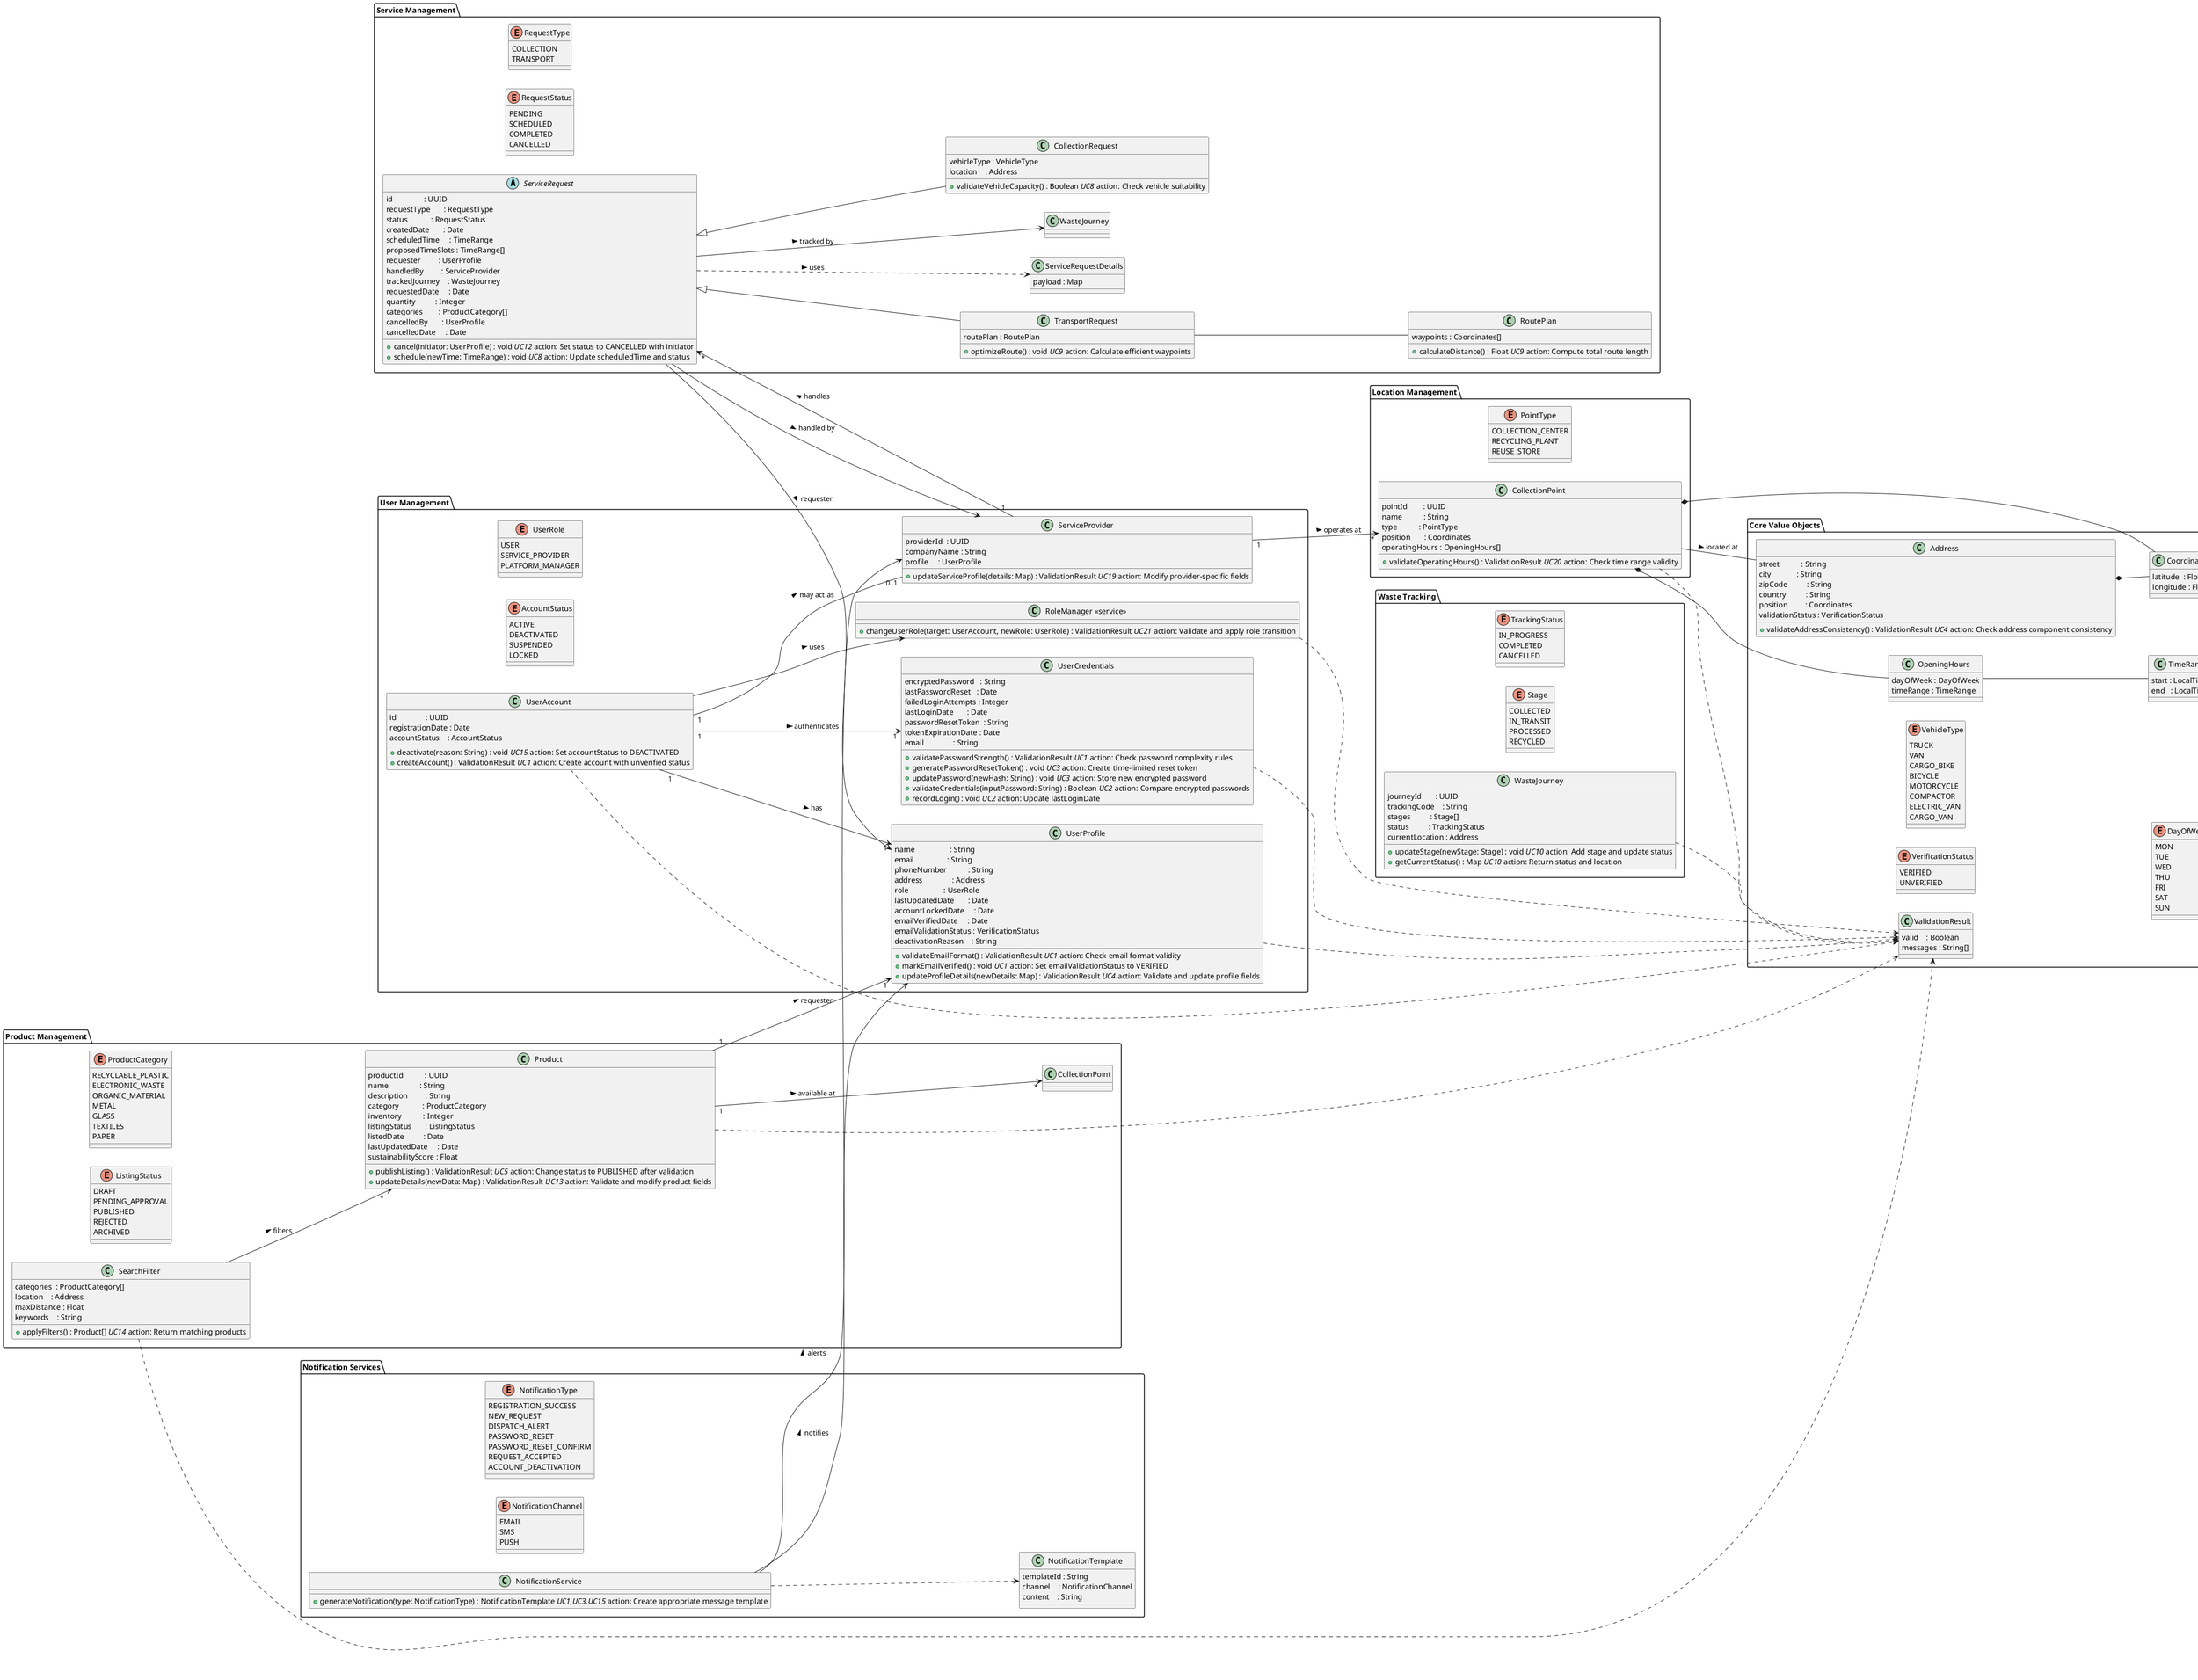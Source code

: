 @startuml  
left to right direction  
' ──────────────────────────────────────────────  
'  CORE VALUE OBJECTS  
' ──────────────────────────────────────────────  
package "Core Value Objects" {  
enum VerificationStatus {  
VERIFIED  
UNVERIFIED  
}  
enum VehicleType {  
TRUCK  
VAN  
CARGO_BIKE  
BICYCLE  
MOTORCYCLE  
COMPACTOR  
ELECTRIC_VAN  
CARGO_VAN  
}  
enum DayOfWeek {  
MON  
TUE  
WED  
THU  
FRI  
SAT  
SUN  
}  
class ValidationResult {  
valid    : Boolean  
messages : String[]  
}  
class Coordinates {  
latitude  : Float  
longitude : Float  
}  
class Address {  
street           : String  
city             : String  
zipCode          : String  
country          : String  
position         : Coordinates  
validationStatus : VerificationStatus  
+ validateAddressConsistency() : ValidationResult //UC4 //action: Check address component consistency  
}  
class TimeRange {  
start : LocalTime  
end   : LocalTime  
}  
class OpeningHours {  
dayOfWeek : DayOfWeek  
timeRange : TimeRange  
}  
Address *-- Coordinates  
OpeningHours -- TimeRange  
}  

' ──────────────────────────────────────────────  
'  USER MANAGEMENT  
' ──────────────────────────────────────────────  
package "User Management" {  
enum UserRole {  
USER  
SERVICE_PROVIDER  
PLATFORM_MANAGER  
}  
enum AccountStatus {  
ACTIVE  
DEACTIVATED  
SUSPENDED  
LOCKED  
}  
class UserAccount {  
id               : UUID  
registrationDate : Date  
accountStatus    : AccountStatus  
+ deactivate(reason: String) : void //UC15 //action: Set accountStatus to DEACTIVATED  
+ createAccount() : ValidationResult //UC1 //action: Create account with unverified status  
}  
class UserProfile {  
name                  : String  
email                 : String  
phoneNumber           : String  
address               : Address  
role                  : UserRole  
lastUpdatedDate       : Date  
accountLockedDate     : Date  
emailVerifiedDate     : Date  
emailValidationStatus : VerificationStatus  
deactivationReason    : String  
+ validateEmailFormat() : ValidationResult //UC1 //action: Check email format validity  
+ markEmailVerified() : void //UC1 //action: Set emailValidationStatus to VERIFIED  
+ updateProfileDetails(newDetails: Map) : ValidationResult //UC4 //action: Validate and update profile fields  
}  
class UserCredentials {  
encryptedPassword   : String  
lastPasswordReset   : Date  
failedLoginAttempts : Integer  
lastLoginDate       : Date  
passwordResetToken  : String  
tokenExpirationDate : Date  
email               : String  
+ validatePasswordStrength() : ValidationResult //UC1 //action: Check password complexity rules  
+ generatePasswordResetToken() : void //UC3 //action: Create time-limited reset token  
+ updatePassword(newHash: String) : void //UC3 //action: Store new encrypted password  
+ validateCredentials(inputPassword: String) : Boolean //UC2 //action: Compare encrypted passwords  
+ recordLogin() : void //UC2 //action: Update lastLoginDate  
}  
class ServiceProvider {  
providerId  : UUID  
companyName : String  
profile     : UserProfile  
+ updateServiceProfile(details: Map) : ValidationResult //UC19 //action: Modify provider-specific fields  
}  
class "RoleManager <<service>>" as RoleManager {  
+ changeUserRole(target: UserAccount, newRole: UserRole) : ValidationResult //UC21 //action: Validate and apply role transition  
}  
UserAccount ..> ValidationResult  
UserProfile ..> ValidationResult  
UserCredentials ..> ValidationResult  
RoleManager ..> ValidationResult  
UserAccount "1" --> "1" UserProfile : has >  
UserAccount "1" --> "1" UserCredentials : authenticates >  
UserAccount --> RoleManager : uses >  
UserAccount "1" -- "0..1" ServiceProvider : may act as >  
}  

' ──────────────────────────────────────────────  
'  SERVICE MANAGEMENT  
' ──────────────────────────────────────────────  
package "Service Management" {  
enum RequestType {  
COLLECTION  
TRANSPORT  
}  
enum RequestStatus {  
PENDING  
SCHEDULED  
COMPLETED  
CANCELLED  
}  
abstract class ServiceRequest {  
id                : UUID  
requestType       : RequestType  
status            : RequestStatus  
createdDate       : Date  
scheduledTime     : TimeRange  
proposedTimeSlots : TimeRange[]  
requester         : UserProfile  
handledBy         : ServiceProvider  
trackedJourney    : WasteJourney  
requestedDate     : Date  
quantity          : Integer  
categories        : ProductCategory[]  
cancelledBy       : UserProfile  
cancelledDate     : Date  
+ cancel(initiator: UserProfile) : void //UC12 //action: Set status to CANCELLED with initiator  
+ schedule(newTime: TimeRange) : void //UC8 //action: Update scheduledTime and status  
}  
class CollectionRequest extends ServiceRequest {  
vehicleType : VehicleType  
location    : Address  
+ validateVehicleCapacity() : Boolean //UC8 //action: Check vehicle suitability  
}  
class TransportRequest extends ServiceRequest {  
routePlan : RoutePlan  
+ optimizeRoute() : void //UC9 //action: Calculate efficient waypoints  
}  
class ServiceRequestDetails {  
payload : Map  
}  
ServiceRequest ..> ServiceRequestDetails : uses >  
class RoutePlan {  
waypoints : Coordinates[]  
+ calculateDistance() : Float //UC9 //action: Compute total route length  
}  
ServiceProvider "1" --> "*" ServiceRequest : handles >  
TransportRequest -- RoutePlan  
ServiceRequest --> WasteJourney : tracked by >  
ServiceRequest --> UserProfile : requester >  
ServiceRequest --> ServiceProvider : handled by >  
}  

' ──────────────────────────────────────────────  
'  WASTE TRACKING  
' ──────────────────────────────────────────────  
package "Waste Tracking" {  
enum TrackingStatus {  
IN_PROGRESS  
COMPLETED  
CANCELLED  
}  
enum Stage {  
COLLECTED  
IN_TRANSIT  
PROCESSED  
RECYCLED  
}  
class WasteJourney {  
journeyId       : UUID  
trackingCode    : String  
stages          : Stage[]  
status          : TrackingStatus  
currentLocation : Address  
+ updateStage(newStage: Stage) : void //UC10 //action: Add stage and update status  
+ getCurrentStatus() : Map //UC10 //action: Return status and location  
}  
WasteJourney ..> ValidationResult  
}  

' ──────────────────────────────────────────────  
'  PRODUCT MANAGEMENT  
' ──────────────────────────────────────────────  
package "Product Management" {  
enum ProductCategory {  
RECYCLABLE_PLASTIC  
ELECTRONIC_WASTE  
ORGANIC_MATERIAL  
METAL  
GLASS  
TEXTILES  
PAPER  
}  
enum ListingStatus {  
DRAFT  
PENDING_APPROVAL  
PUBLISHED  
REJECTED  
ARCHIVED  
}  
class Product {  
productId           : UUID  
name                : String  
description         : String  
category            : ProductCategory  
inventory           : Integer  
listingStatus       : ListingStatus  
listedDate          : Date  
lastUpdatedDate     : Date  
sustainabilityScore : Float  
+ publishListing() : ValidationResult //UC5 //action: Change status to PUBLISHED after validation  
+ updateDetails(newData: Map) : ValidationResult //UC13 //action: Validate and modify product fields  
}  
class SearchFilter {  
categories  : ProductCategory[]  
location    : Address  
maxDistance : Float  
keywords    : String  
+ applyFilters() : Product[] //UC14 //action: Return matching products  
}  
Product ..> ValidationResult  
SearchFilter ..> ValidationResult  
Product "1" --> "*" CollectionPoint : available at >  
Product "1" --> "1" UserProfile      : requester >  
SearchFilter --> "*" Product            : filters >  
}  

' ──────────────────────────────────────────────  
'  LOCATION MANAGEMENT  
' ──────────────────────────────────────────────  
package "Location Management" {  
enum PointType {  
COLLECTION_CENTER  
RECYCLING_PLANT  
REUSE_STORE  
}  
class CollectionPoint {  
pointId        : UUID  
name           : String  
type           : PointType  
position       : Coordinates  
operatingHours : OpeningHours[]  
+ validateOperatingHours() : ValidationResult //UC20 //action: Check time range validity  
}  
CollectionPoint ..> ValidationResult  
CollectionPoint *-- Coordinates  
CollectionPoint *-- OpeningHours  
CollectionPoint -- Address : located at >  
ServiceProvider "1" --> "*" CollectionPoint : operates at >  
}  

' ──────────────────────────────────────────────  
'  NOTIFICATION SERVICES  
' ──────────────────────────────────────────────  
package "Notification Services" {  
enum NotificationType {  
REGISTRATION_SUCCESS  
NEW_REQUEST  
DISPATCH_ALERT  
PASSWORD_RESET  
PASSWORD_RESET_CONFIRM  
REQUEST_ACCEPTED  
ACCOUNT_DEACTIVATION  
}  
enum NotificationChannel{  
EMAIL  
SMS  
PUSH  
}  
class NotificationTemplate {  
templateId : String  
channel    : NotificationChannel  
content    : String  
}  
class NotificationService {  
+ generateNotification(type: NotificationType) : NotificationTemplate //UC1,UC3,UC15 //action: Create appropriate message template  
}  
NotificationService ..> NotificationTemplate  
NotificationService --> UserProfile     : notifies >  
NotificationService --> ServiceProvider : alerts >  
}  
@enduml